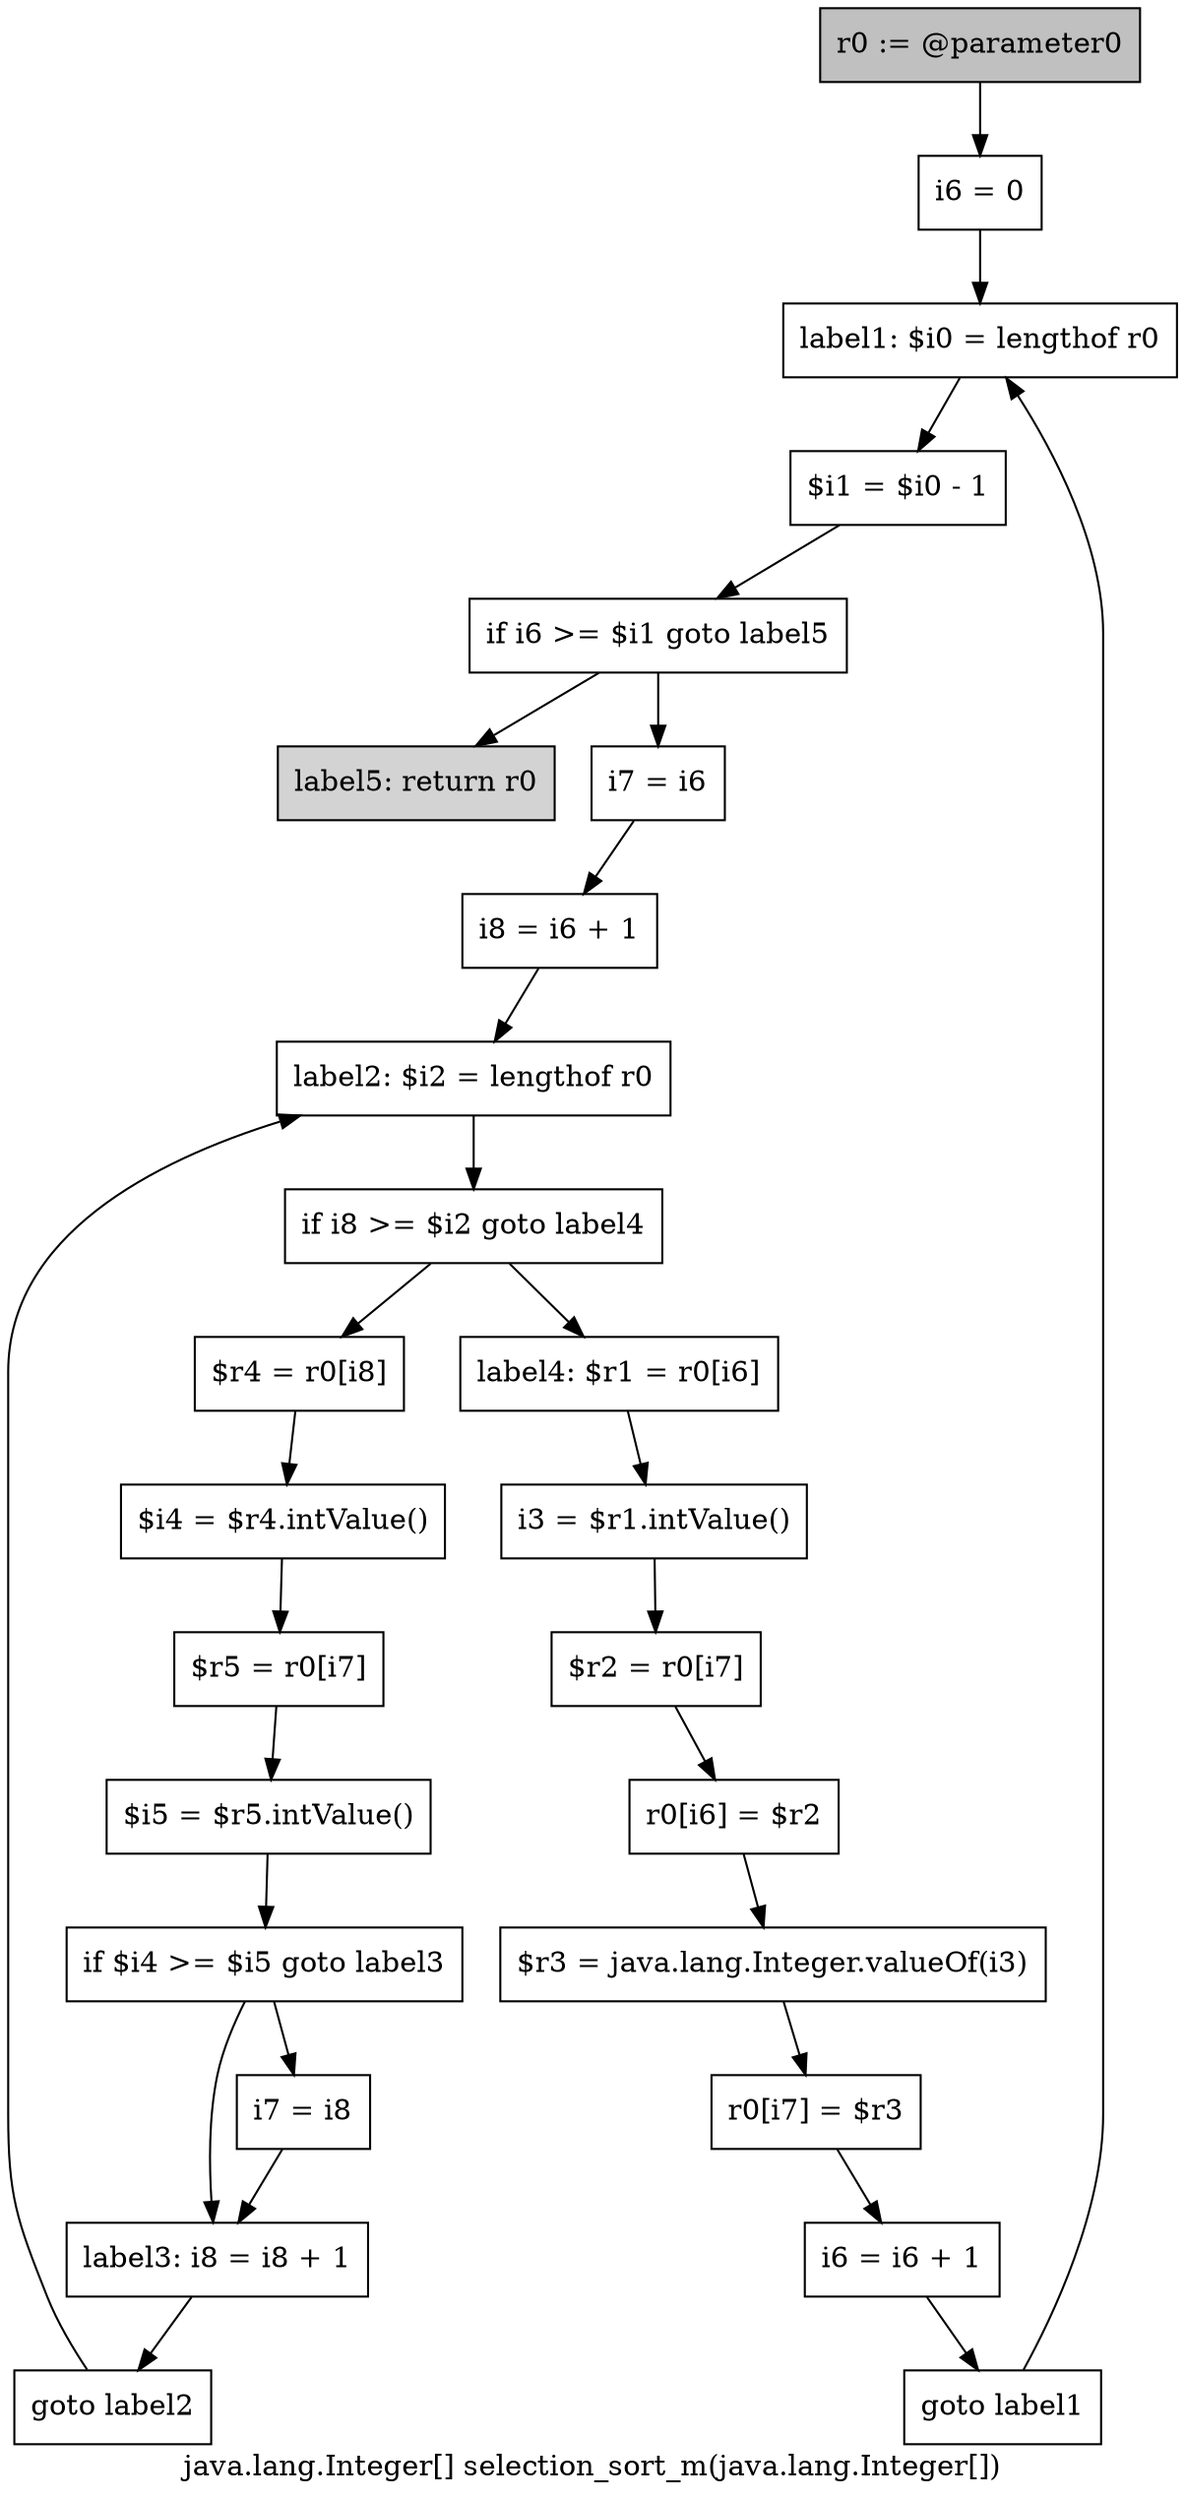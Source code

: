 digraph "java.lang.Integer[] selection_sort_m(java.lang.Integer[])" {
    label="java.lang.Integer[] selection_sort_m(java.lang.Integer[])";
    node [shape=box];
    "0" [style=filled,fillcolor=gray,label="r0 := @parameter0",];
    "1" [label="i6 = 0",];
    "0"->"1";
    "2" [label="label1: $i0 = lengthof r0",];
    "1"->"2";
    "3" [label="$i1 = $i0 - 1",];
    "2"->"3";
    "4" [label="if i6 >= $i1 goto label5",];
    "3"->"4";
    "5" [label="i7 = i6",];
    "4"->"5";
    "25" [style=filled,fillcolor=lightgray,label="label5: return r0",];
    "4"->"25";
    "6" [label="i8 = i6 + 1",];
    "5"->"6";
    "7" [label="label2: $i2 = lengthof r0",];
    "6"->"7";
    "8" [label="if i8 >= $i2 goto label4",];
    "7"->"8";
    "9" [label="$r4 = r0[i8]",];
    "8"->"9";
    "17" [label="label4: $r1 = r0[i6]",];
    "8"->"17";
    "10" [label="$i4 = $r4.intValue()",];
    "9"->"10";
    "11" [label="$r5 = r0[i7]",];
    "10"->"11";
    "12" [label="$i5 = $r5.intValue()",];
    "11"->"12";
    "13" [label="if $i4 >= $i5 goto label3",];
    "12"->"13";
    "14" [label="i7 = i8",];
    "13"->"14";
    "15" [label="label3: i8 = i8 + 1",];
    "13"->"15";
    "14"->"15";
    "16" [label="goto label2",];
    "15"->"16";
    "16"->"7";
    "18" [label="i3 = $r1.intValue()",];
    "17"->"18";
    "19" [label="$r2 = r0[i7]",];
    "18"->"19";
    "20" [label="r0[i6] = $r2",];
    "19"->"20";
    "21" [label="$r3 = java.lang.Integer.valueOf(i3)",];
    "20"->"21";
    "22" [label="r0[i7] = $r3",];
    "21"->"22";
    "23" [label="i6 = i6 + 1",];
    "22"->"23";
    "24" [label="goto label1",];
    "23"->"24";
    "24"->"2";
}
